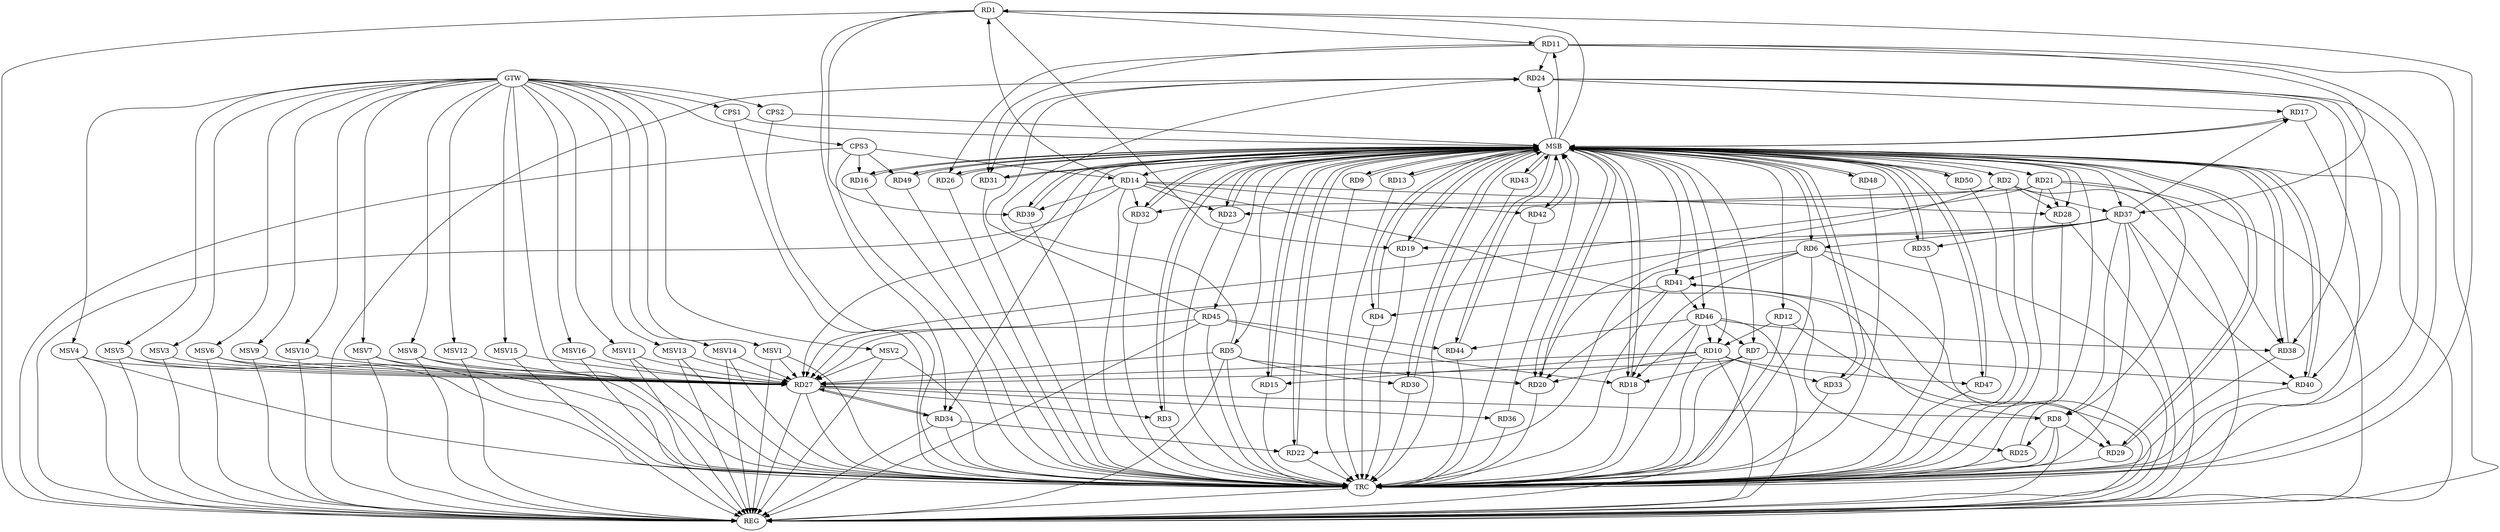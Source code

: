 strict digraph G {
  RD1 [ label="RD1" ];
  RD2 [ label="RD2" ];
  RD3 [ label="RD3" ];
  RD4 [ label="RD4" ];
  RD5 [ label="RD5" ];
  RD6 [ label="RD6" ];
  RD7 [ label="RD7" ];
  RD8 [ label="RD8" ];
  RD9 [ label="RD9" ];
  RD10 [ label="RD10" ];
  RD11 [ label="RD11" ];
  RD12 [ label="RD12" ];
  RD13 [ label="RD13" ];
  RD14 [ label="RD14" ];
  RD15 [ label="RD15" ];
  RD16 [ label="RD16" ];
  RD17 [ label="RD17" ];
  RD18 [ label="RD18" ];
  RD19 [ label="RD19" ];
  RD20 [ label="RD20" ];
  RD21 [ label="RD21" ];
  RD22 [ label="RD22" ];
  RD23 [ label="RD23" ];
  RD24 [ label="RD24" ];
  RD25 [ label="RD25" ];
  RD26 [ label="RD26" ];
  RD27 [ label="RD27" ];
  RD28 [ label="RD28" ];
  RD29 [ label="RD29" ];
  RD30 [ label="RD30" ];
  RD31 [ label="RD31" ];
  RD32 [ label="RD32" ];
  RD33 [ label="RD33" ];
  RD34 [ label="RD34" ];
  RD35 [ label="RD35" ];
  RD36 [ label="RD36" ];
  RD37 [ label="RD37" ];
  RD38 [ label="RD38" ];
  RD39 [ label="RD39" ];
  RD40 [ label="RD40" ];
  RD41 [ label="RD41" ];
  RD42 [ label="RD42" ];
  RD43 [ label="RD43" ];
  RD44 [ label="RD44" ];
  RD45 [ label="RD45" ];
  RD46 [ label="RD46" ];
  RD47 [ label="RD47" ];
  RD48 [ label="RD48" ];
  RD49 [ label="RD49" ];
  RD50 [ label="RD50" ];
  CPS1 [ label="CPS1" ];
  CPS2 [ label="CPS2" ];
  CPS3 [ label="CPS3" ];
  GTW [ label="GTW" ];
  REG [ label="REG" ];
  MSB [ label="MSB" ];
  TRC [ label="TRC" ];
  MSV1 [ label="MSV1" ];
  MSV2 [ label="MSV2" ];
  MSV3 [ label="MSV3" ];
  MSV4 [ label="MSV4" ];
  MSV5 [ label="MSV5" ];
  MSV6 [ label="MSV6" ];
  MSV7 [ label="MSV7" ];
  MSV8 [ label="MSV8" ];
  MSV9 [ label="MSV9" ];
  MSV10 [ label="MSV10" ];
  MSV11 [ label="MSV11" ];
  MSV12 [ label="MSV12" ];
  MSV13 [ label="MSV13" ];
  MSV14 [ label="MSV14" ];
  MSV15 [ label="MSV15" ];
  MSV16 [ label="MSV16" ];
  RD1 -> RD11;
  RD14 -> RD1;
  RD1 -> RD19;
  RD1 -> RD34;
  RD1 -> RD39;
  RD2 -> RD20;
  RD2 -> RD28;
  RD2 -> RD32;
  RD2 -> RD37;
  RD27 -> RD3;
  RD41 -> RD4;
  RD5 -> RD20;
  RD5 -> RD24;
  RD5 -> RD27;
  RD5 -> RD30;
  RD6 -> RD18;
  RD6 -> RD22;
  RD6 -> RD29;
  RD37 -> RD6;
  RD6 -> RD41;
  RD7 -> RD18;
  RD7 -> RD27;
  RD7 -> RD40;
  RD46 -> RD7;
  RD8 -> RD25;
  RD27 -> RD8;
  RD8 -> RD29;
  RD37 -> RD8;
  RD8 -> RD41;
  RD12 -> RD10;
  RD10 -> RD15;
  RD10 -> RD20;
  RD10 -> RD27;
  RD10 -> RD33;
  RD46 -> RD10;
  RD10 -> RD47;
  RD11 -> RD24;
  RD11 -> RD26;
  RD11 -> RD31;
  RD11 -> RD37;
  RD14 -> RD23;
  RD14 -> RD25;
  RD14 -> RD28;
  RD14 -> RD32;
  RD14 -> RD39;
  RD14 -> RD42;
  RD24 -> RD17;
  RD37 -> RD17;
  RD45 -> RD18;
  RD46 -> RD18;
  RD37 -> RD19;
  RD41 -> RD20;
  RD21 -> RD23;
  RD21 -> RD27;
  RD21 -> RD28;
  RD21 -> RD38;
  RD34 -> RD22;
  RD24 -> RD31;
  RD24 -> RD38;
  RD24 -> RD40;
  RD45 -> RD24;
  RD27 -> RD34;
  RD34 -> RD27;
  RD27 -> RD36;
  RD37 -> RD27;
  RD45 -> RD27;
  RD37 -> RD35;
  RD37 -> RD40;
  RD46 -> RD38;
  RD41 -> RD46;
  RD45 -> RD44;
  RD46 -> RD44;
  CPS3 -> RD49;
  CPS3 -> RD14;
  CPS3 -> RD16;
  GTW -> CPS1;
  GTW -> CPS2;
  GTW -> CPS3;
  RD1 -> REG;
  RD2 -> REG;
  RD5 -> REG;
  RD6 -> REG;
  RD7 -> REG;
  RD8 -> REG;
  RD10 -> REG;
  RD11 -> REG;
  RD12 -> REG;
  RD14 -> REG;
  RD21 -> REG;
  RD24 -> REG;
  RD27 -> REG;
  RD28 -> REG;
  RD34 -> REG;
  RD37 -> REG;
  RD41 -> REG;
  RD45 -> REG;
  RD46 -> REG;
  CPS3 -> REG;
  RD3 -> MSB;
  MSB -> RD8;
  MSB -> RD11;
  MSB -> RD15;
  MSB -> RD18;
  MSB -> RD19;
  MSB -> RD27;
  MSB -> RD31;
  MSB -> RD34;
  MSB -> RD38;
  MSB -> RD40;
  MSB -> RD45;
  MSB -> RD47;
  MSB -> REG;
  RD4 -> MSB;
  MSB -> RD16;
  MSB -> RD21;
  MSB -> RD24;
  MSB -> RD42;
  MSB -> RD44;
  MSB -> RD50;
  RD9 -> MSB;
  MSB -> RD13;
  MSB -> RD30;
  MSB -> RD32;
  RD13 -> MSB;
  MSB -> RD35;
  MSB -> RD43;
  RD15 -> MSB;
  MSB -> RD5;
  RD16 -> MSB;
  MSB -> RD12;
  MSB -> RD17;
  MSB -> RD37;
  MSB -> RD46;
  RD17 -> MSB;
  MSB -> RD2;
  MSB -> RD20;
  MSB -> RD48;
  RD18 -> MSB;
  MSB -> RD23;
  MSB -> RD49;
  RD19 -> MSB;
  MSB -> RD29;
  MSB -> RD41;
  RD20 -> MSB;
  MSB -> RD6;
  MSB -> RD10;
  RD22 -> MSB;
  RD23 -> MSB;
  RD25 -> MSB;
  MSB -> RD4;
  MSB -> RD39;
  RD26 -> MSB;
  MSB -> RD7;
  RD29 -> MSB;
  MSB -> RD14;
  RD30 -> MSB;
  MSB -> RD1;
  RD31 -> MSB;
  MSB -> RD3;
  RD32 -> MSB;
  MSB -> RD28;
  RD33 -> MSB;
  MSB -> RD22;
  RD35 -> MSB;
  RD36 -> MSB;
  RD38 -> MSB;
  RD39 -> MSB;
  MSB -> RD26;
  RD40 -> MSB;
  RD42 -> MSB;
  MSB -> RD33;
  RD43 -> MSB;
  RD44 -> MSB;
  MSB -> RD9;
  RD47 -> MSB;
  RD48 -> MSB;
  RD49 -> MSB;
  RD50 -> MSB;
  CPS1 -> MSB;
  CPS2 -> MSB;
  RD1 -> TRC;
  RD2 -> TRC;
  RD3 -> TRC;
  RD4 -> TRC;
  RD5 -> TRC;
  RD6 -> TRC;
  RD7 -> TRC;
  RD8 -> TRC;
  RD9 -> TRC;
  RD10 -> TRC;
  RD11 -> TRC;
  RD12 -> TRC;
  RD13 -> TRC;
  RD14 -> TRC;
  RD15 -> TRC;
  RD16 -> TRC;
  RD17 -> TRC;
  RD18 -> TRC;
  RD19 -> TRC;
  RD20 -> TRC;
  RD21 -> TRC;
  RD22 -> TRC;
  RD23 -> TRC;
  RD24 -> TRC;
  RD25 -> TRC;
  RD26 -> TRC;
  RD27 -> TRC;
  RD28 -> TRC;
  RD29 -> TRC;
  RD30 -> TRC;
  RD31 -> TRC;
  RD32 -> TRC;
  RD33 -> TRC;
  RD34 -> TRC;
  RD35 -> TRC;
  RD36 -> TRC;
  RD37 -> TRC;
  RD38 -> TRC;
  RD39 -> TRC;
  RD40 -> TRC;
  RD41 -> TRC;
  RD42 -> TRC;
  RD43 -> TRC;
  RD44 -> TRC;
  RD45 -> TRC;
  RD46 -> TRC;
  RD47 -> TRC;
  RD48 -> TRC;
  RD49 -> TRC;
  RD50 -> TRC;
  CPS1 -> TRC;
  CPS2 -> TRC;
  CPS3 -> TRC;
  GTW -> TRC;
  TRC -> REG;
  MSV1 -> RD27;
  MSV2 -> RD27;
  GTW -> MSV1;
  MSV1 -> REG;
  MSV1 -> TRC;
  GTW -> MSV2;
  MSV2 -> REG;
  MSV2 -> TRC;
  MSV3 -> RD27;
  GTW -> MSV3;
  MSV3 -> REG;
  MSV4 -> RD27;
  MSV5 -> RD27;
  GTW -> MSV4;
  MSV4 -> REG;
  MSV4 -> TRC;
  GTW -> MSV5;
  MSV5 -> REG;
  MSV5 -> TRC;
  MSV6 -> RD27;
  MSV7 -> RD27;
  GTW -> MSV6;
  MSV6 -> REG;
  MSV6 -> TRC;
  GTW -> MSV7;
  MSV7 -> REG;
  MSV7 -> TRC;
  MSV8 -> RD27;
  MSV9 -> RD27;
  GTW -> MSV8;
  MSV8 -> REG;
  MSV8 -> TRC;
  GTW -> MSV9;
  MSV9 -> REG;
  MSV10 -> RD27;
  GTW -> MSV10;
  MSV10 -> REG;
  MSV11 -> RD27;
  MSV12 -> RD27;
  GTW -> MSV11;
  MSV11 -> REG;
  MSV11 -> TRC;
  GTW -> MSV12;
  MSV12 -> REG;
  MSV13 -> RD27;
  GTW -> MSV13;
  MSV13 -> REG;
  MSV13 -> TRC;
  MSV14 -> RD27;
  GTW -> MSV14;
  MSV14 -> REG;
  MSV14 -> TRC;
  MSV15 -> RD27;
  MSV16 -> RD27;
  GTW -> MSV15;
  MSV15 -> REG;
  GTW -> MSV16;
  MSV16 -> REG;
}
